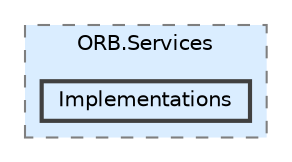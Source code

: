 digraph "Implementations"
{
 // INTERACTIVE_SVG=YES
 // LATEX_PDF_SIZE
  bgcolor="transparent";
  edge [fontname=Helvetica,fontsize=10,labelfontname=Helvetica,labelfontsize=10];
  node [fontname=Helvetica,fontsize=10,shape=box,height=0.2,width=0.4];
  compound=true
  subgraph clusterdir_426c0b8eb4a3d92a07b0d092be9707ae {
    graph [ bgcolor="#daedff", pencolor="grey50", label="ORB.Services", fontname=Helvetica,fontsize=10 style="filled,dashed", URL="dir_426c0b8eb4a3d92a07b0d092be9707ae.html",tooltip=""]
  dir_08583050dc67817db826ad2cdeb2f188 [label="Implementations", fillcolor="#daedff", color="grey25", style="filled,bold", URL="dir_08583050dc67817db826ad2cdeb2f188.html",tooltip=""];
  }
}
